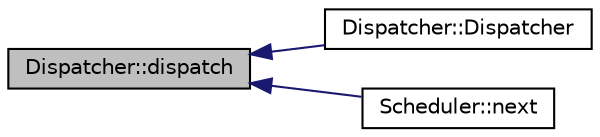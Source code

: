 digraph "Dispatcher::dispatch"
{
  bgcolor="transparent";
  edge [fontname="Helvetica",fontsize="10",labelfontname="Helvetica",labelfontsize="10"];
  node [fontname="Helvetica",fontsize="10",shape=record];
  rankdir="LR";
  Node1 [label="Dispatcher::dispatch",height=0.2,width=0.4,color="black", fillcolor="grey75", style="filled", fontcolor="black"];
  Node1 -> Node2 [dir="back",color="midnightblue",fontsize="10",style="solid",fontname="Helvetica"];
  Node2 [label="Dispatcher::Dispatcher",height=0.2,width=0.4,color="black",URL="$classDispatcher.html#a1bd5ef08a829632075b6ccc7c81b1609"];
  Node1 -> Node3 [dir="back",color="midnightblue",fontsize="10",style="solid",fontname="Helvetica"];
  Node3 [label="Scheduler::next",height=0.2,width=0.4,color="black",URL="$classScheduler.html#a421305b508255fdaf854a02d4c324aaf",tooltip="helper function stop the execution of the current thread and switch to next one "];
}
